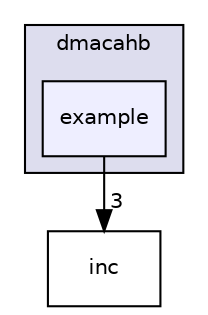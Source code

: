 digraph "fpsoc/driver/ps_driver/dmacahb/example" {
  compound=true
  node [ fontsize="10", fontname="Helvetica"];
  edge [ labelfontsize="10", labelfontname="Helvetica"];
  subgraph clusterdir_3a45f561a2aedda02b401de1b52571e4 {
    graph [ bgcolor="#ddddee", pencolor="black", label="dmacahb" fontname="Helvetica", fontsize="10", URL="dir_3a45f561a2aedda02b401de1b52571e4.html"]
  dir_b49d9cbf0380f88c9b359128db919b1a [shape=box, label="example", style="filled", fillcolor="#eeeeff", pencolor="black", URL="dir_b49d9cbf0380f88c9b359128db919b1a.html"];
  }
  dir_c22d897c75c019e9b5cc4e45e02016f1 [shape=box label="inc" URL="dir_c22d897c75c019e9b5cc4e45e02016f1.html"];
  dir_b49d9cbf0380f88c9b359128db919b1a->dir_c22d897c75c019e9b5cc4e45e02016f1 [headlabel="3", labeldistance=1.5 headhref="dir_000004_000005.html"];
}
